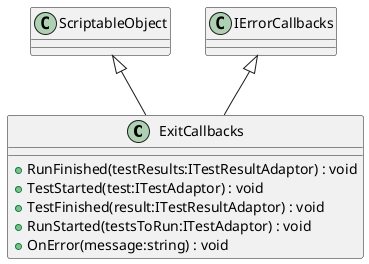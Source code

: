 @startuml
class ExitCallbacks {
    + RunFinished(testResults:ITestResultAdaptor) : void
    + TestStarted(test:ITestAdaptor) : void
    + TestFinished(result:ITestResultAdaptor) : void
    + RunStarted(testsToRun:ITestAdaptor) : void
    + OnError(message:string) : void
}
ScriptableObject <|-- ExitCallbacks
IErrorCallbacks <|-- ExitCallbacks
@enduml
